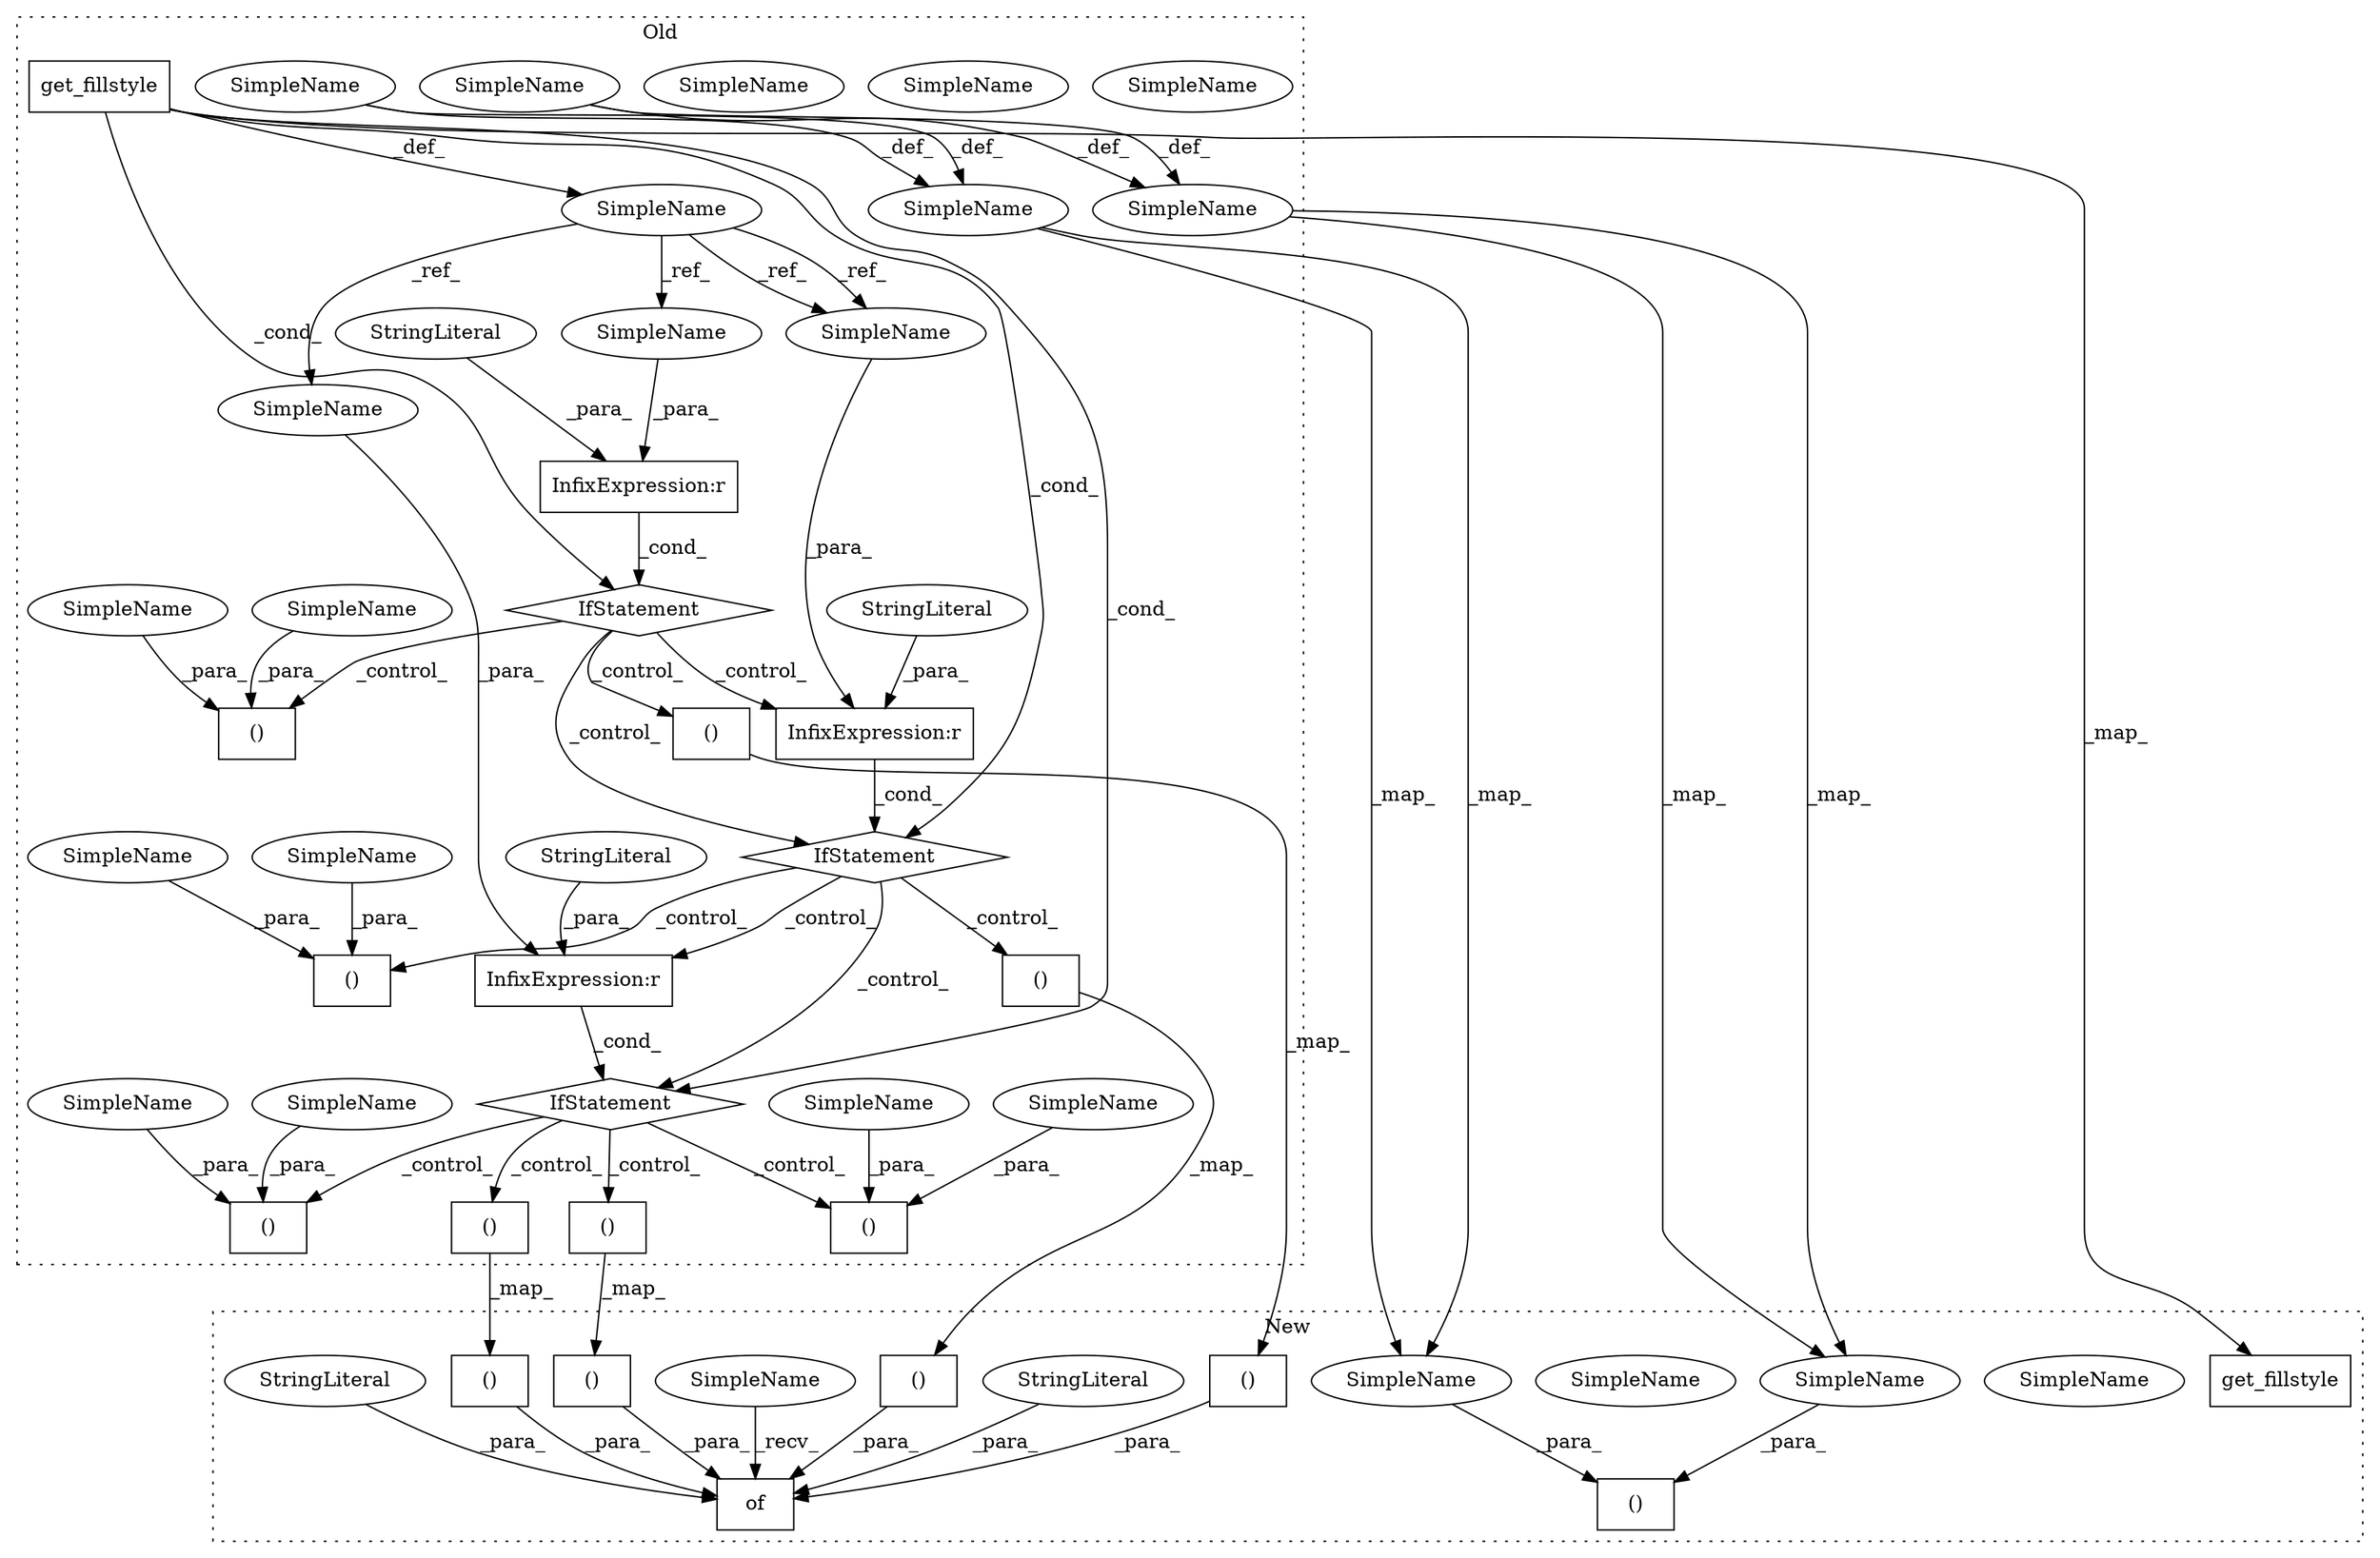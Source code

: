 digraph G {
subgraph cluster0 {
1 [label="()" a="106" s="12459" l="0" shape="box"];
3 [label="InfixExpression:r" a="27" s="12266" l="6" shape="box"];
4 [label="SimpleName" a="42" s="12266" l="0" shape="ellipse"];
5 [label="()" a="106" s="12421" l="0" shape="box"];
6 [label="SimpleName" a="42" s="11684" l="0" shape="ellipse"];
7 [label="StringLiteral" a="45" s="12272" l="0" shape="ellipse"];
8 [label="SimpleName" a="42" s="12594" l="0" shape="ellipse"];
11 [label="SimpleName" a="42" s="12594" l="0" shape="ellipse"];
12 [label="SimpleName" a="42" s="12618" l="0" shape="ellipse"];
15 [label="SimpleName" a="42" s="12618" l="0" shape="ellipse"];
16 [label="IfStatement" a="25" s="12262,12266" l="4,16" shape="diamond"];
17 [label="InfixExpression:r" a="27" s="12388" l="6" shape="box"];
18 [label="StringLiteral" a="45" s="12394" l="0" shape="ellipse"];
19 [label="IfStatement" a="25" s="12384,12388" l="4,14" shape="diamond"];
20 [label="()" a="106" s="12301" l="0" shape="box"];
22 [label="InfixExpression:r" a="27" s="12147" l="6" shape="box"];
23 [label="()" a="106" s="12179" l="0" shape="box"];
24 [label="get_fillstyle" a="32" s="11692" l="-5" shape="box"];
26 [label="()" a="106" s="12517" l="0" shape="box"];
28 [label="IfStatement" a="25" s="12143,12147" l="4,13" shape="diamond"];
29 [label="()" a="106" s="12339" l="0" shape="box"];
33 [label="()" a="106" s="12217" l="0" shape="box"];
36 [label="()" a="106" s="12555" l="0" shape="box"];
37 [label="StringLiteral" a="45" s="12153" l="0" shape="ellipse"];
38 [label="SimpleName" a="42" s="12197" l="0" shape="ellipse"];
39 [label="SimpleName" a="42" s="12439" l="0" shape="ellipse"];
40 [label="SimpleName" a="42" s="12319" l="0" shape="ellipse"];
41 [label="SimpleName" a="42" s="12633" l="0" shape="ellipse"];
42 [label="SimpleName" a="42" s="12535" l="0" shape="ellipse"];
43 [label="SimpleName" a="42" s="12388" l="0" shape="ellipse"];
44 [label="SimpleName" a="42" s="12147" l="0" shape="ellipse"];
45 [label="SimpleName" a="42" s="12266" l="0" shape="ellipse"];
47 [label="SimpleName" a="42" s="12301" l="0" shape="ellipse"];
48 [label="SimpleName" a="42" s="12605" l="0" shape="ellipse"];
49 [label="SimpleName" a="42" s="12179" l="0" shape="ellipse"];
50 [label="SimpleName" a="42" s="12517" l="0" shape="ellipse"];
51 [label="SimpleName" a="42" s="12421" l="0" shape="ellipse"];
label = "Old";
style="dotted";
}
subgraph cluster1 {
2 [label="()" a="106" s="11687" l="0" shape="box"];
9 [label="SimpleName" a="42" s="11550" l="0" shape="ellipse"];
10 [label="SimpleName" a="42" s="11550" l="0" shape="ellipse"];
13 [label="SimpleName" a="42" s="11573" l="0" shape="ellipse"];
14 [label="SimpleName" a="42" s="11573" l="0" shape="ellipse"];
21 [label="()" a="106" s="11550" l="0" shape="box"];
25 [label="get_fillstyle" a="32" s="11756" l="-5" shape="box"];
27 [label="of" a="32" s="11593,11726" l="3,-137" shape="box"];
30 [label="()" a="106" s="11649" l="0" shape="box"];
31 [label="StringLiteral" a="45" s="11596" l="0" shape="ellipse"];
32 [label="()" a="106" s="11609" l="0" shape="box"];
34 [label="StringLiteral" a="45" s="11633" l="0" shape="ellipse"];
35 [label="()" a="106" s="11726" l="0" shape="box"];
46 [label="SimpleName" a="42" s="11589" l="0" shape="ellipse"];
label = "New";
style="dotted";
}
1 -> 2 [label="_map_"];
2 -> 27 [label="_para_"];
3 -> 16 [label="_cond_"];
6 -> 45 [label="_ref_"];
6 -> 44 [label="_ref_"];
6 -> 45 [label="_ref_"];
6 -> 43 [label="_ref_"];
7 -> 3 [label="_para_"];
10 -> 21 [label="_para_"];
11 -> 10 [label="_map_"];
11 -> 10 [label="_map_"];
14 -> 21 [label="_para_"];
15 -> 14 [label="_map_"];
15 -> 14 [label="_map_"];
16 -> 29 [label="_control_"];
16 -> 17 [label="_control_"];
16 -> 20 [label="_control_"];
16 -> 19 [label="_control_"];
17 -> 19 [label="_cond_"];
18 -> 17 [label="_para_"];
19 -> 5 [label="_control_"];
19 -> 36 [label="_control_"];
19 -> 1 [label="_control_"];
19 -> 26 [label="_control_"];
22 -> 28 [label="_cond_"];
24 -> 6 [label="_def_"];
24 -> 19 [label="_cond_"];
24 -> 16 [label="_cond_"];
24 -> 25 [label="_map_"];
24 -> 28 [label="_cond_"];
28 -> 23 [label="_control_"];
28 -> 3 [label="_control_"];
28 -> 33 [label="_control_"];
28 -> 16 [label="_control_"];
29 -> 30 [label="_map_"];
30 -> 27 [label="_para_"];
31 -> 27 [label="_para_"];
32 -> 27 [label="_para_"];
33 -> 32 [label="_map_"];
34 -> 27 [label="_para_"];
35 -> 27 [label="_para_"];
36 -> 35 [label="_map_"];
37 -> 22 [label="_para_"];
38 -> 23 [label="_para_"];
39 -> 5 [label="_para_"];
40 -> 20 [label="_para_"];
41 -> 15 [label="_def_"];
41 -> 15 [label="_def_"];
42 -> 26 [label="_para_"];
43 -> 17 [label="_para_"];
44 -> 22 [label="_para_"];
45 -> 3 [label="_para_"];
46 -> 27 [label="_recv_"];
47 -> 20 [label="_para_"];
48 -> 11 [label="_def_"];
48 -> 11 [label="_def_"];
49 -> 23 [label="_para_"];
50 -> 26 [label="_para_"];
51 -> 5 [label="_para_"];
}